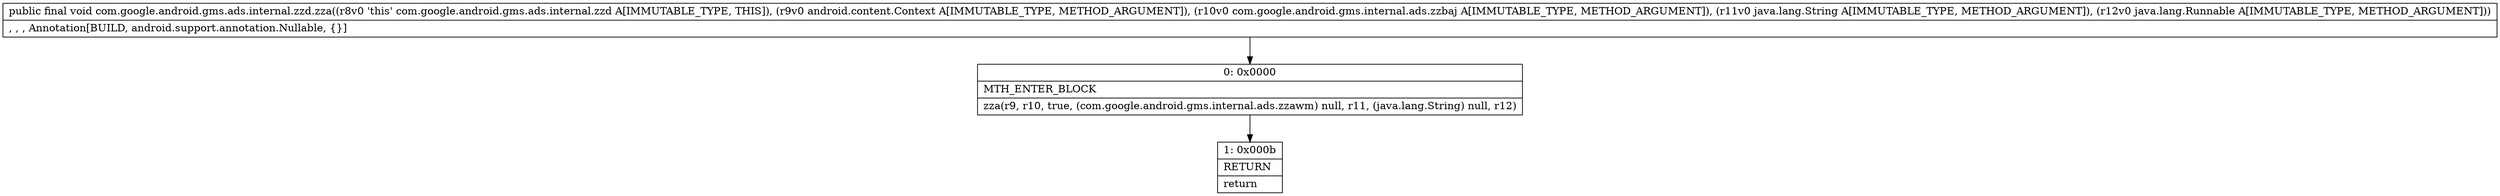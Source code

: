digraph "CFG forcom.google.android.gms.ads.internal.zzd.zza(Landroid\/content\/Context;Lcom\/google\/android\/gms\/internal\/ads\/zzbaj;Ljava\/lang\/String;Ljava\/lang\/Runnable;)V" {
Node_0 [shape=record,label="{0\:\ 0x0000|MTH_ENTER_BLOCK\l|zza(r9, r10, true, (com.google.android.gms.internal.ads.zzawm) null, r11, (java.lang.String) null, r12)\l}"];
Node_1 [shape=record,label="{1\:\ 0x000b|RETURN\l|return\l}"];
MethodNode[shape=record,label="{public final void com.google.android.gms.ads.internal.zzd.zza((r8v0 'this' com.google.android.gms.ads.internal.zzd A[IMMUTABLE_TYPE, THIS]), (r9v0 android.content.Context A[IMMUTABLE_TYPE, METHOD_ARGUMENT]), (r10v0 com.google.android.gms.internal.ads.zzbaj A[IMMUTABLE_TYPE, METHOD_ARGUMENT]), (r11v0 java.lang.String A[IMMUTABLE_TYPE, METHOD_ARGUMENT]), (r12v0 java.lang.Runnable A[IMMUTABLE_TYPE, METHOD_ARGUMENT]))  | , , , Annotation[BUILD, android.support.annotation.Nullable, \{\}]\l}"];
MethodNode -> Node_0;
Node_0 -> Node_1;
}

